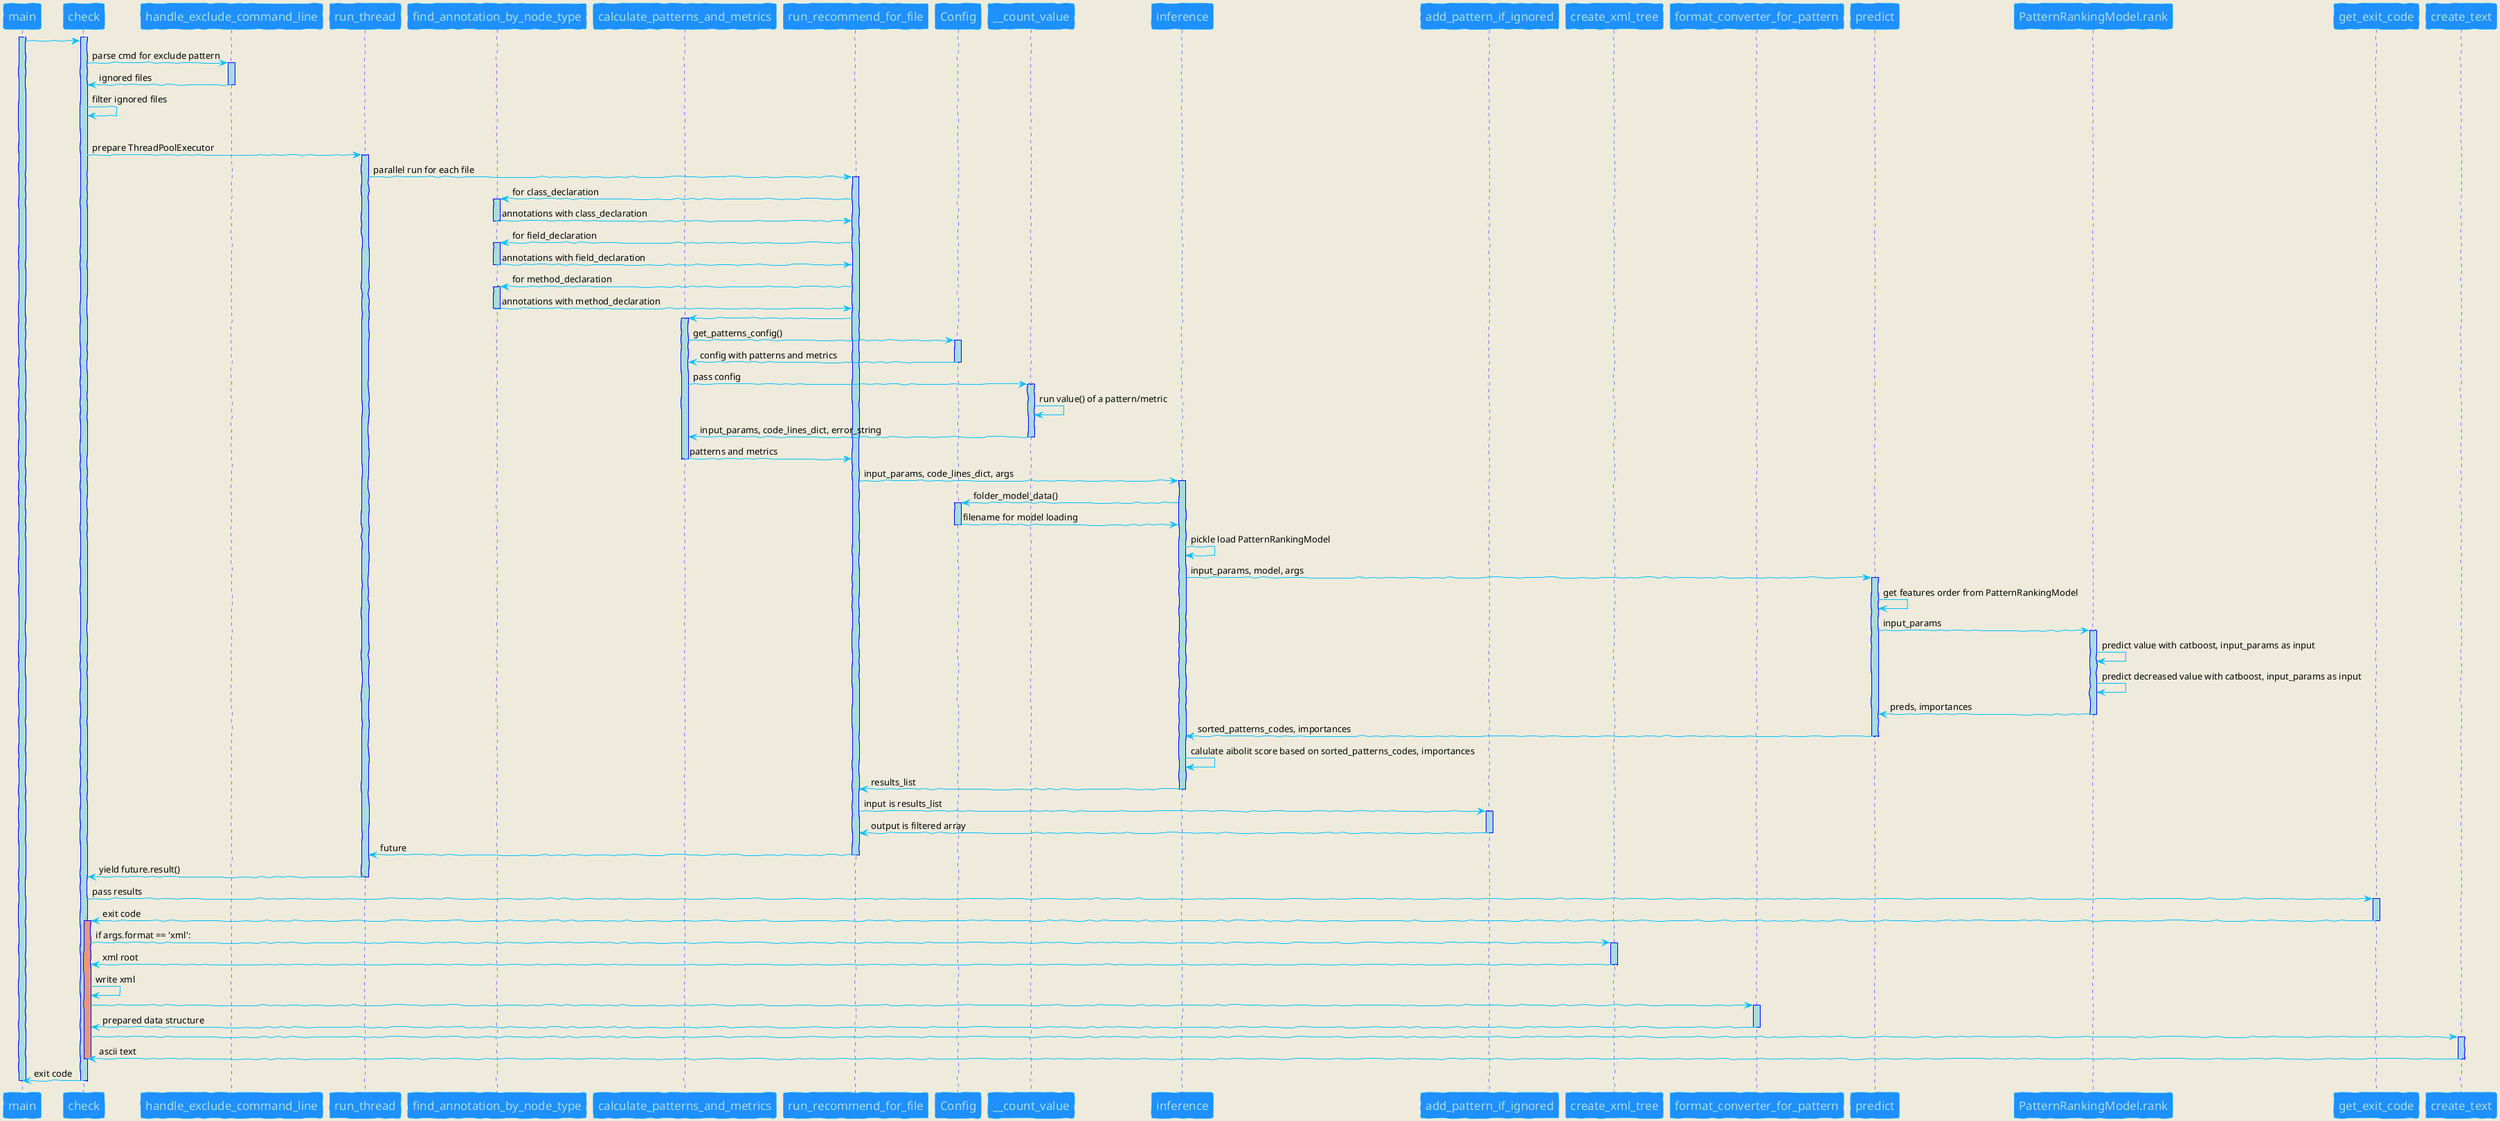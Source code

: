 @startuml

skinparam backgroundColor #EEEBDC
skinparam handwritten true

skinparam sequence {
ArrowColor DeepSkyBlue
ActorBorderColor DeepSkyBlue
LifeLineBorderColor blue
LifeLineBackgroundColor #A9DCDF

ParticipantBorderColor DeepSkyBlue
ParticipantBackgroundColor DodgerBlue
ParticipantFontName Impact
ParticipantFontSize 17
ParticipantFontColor #A9DCDF

ActorBackgroundColor aqua
ActorFontColor DeepSkyBlue
ActorFontSize 17
ActorFontName Aapex
}

participant "main" as main
participant "check" as check
participant "handle_exclude_command_line" as handle_exclude_command_line
participant "run_thread" as run_thread
participant "run_recommend_for_file" as run_recommend_for_file
participant "find_annotation_by_node_type" as find_annotation_by_node_type
participant "run_recommend_for_file" as run_recommend_for_file
participant "calculate_patterns_and_metrics" as calculate_patterns_and_metrics
participant "run_recommend_for_file" as run_recommend_for_file
participant "Config" as Config
participant "__count_value" as __count_value
participant "inference" as inference
participant "add_pattern_if_ignored" as add_pattern_if_ignored
participant "create_xml_tree" as create_xml_tree
participant "get_exit_code" as get_exit_code
participant "format_converter_for_pattern" as format_converter_for_pattern
participant "predict" as predict
participant "PatternRankingModel.rank" as PatternRankingModel.rank
participant "get_exit_code" as get_exit_code

activate main
activate check
main -> check
check -> handle_exclude_command_line: parse cmd for exclude pattern
activate handle_exclude_command_line
handle_exclude_command_line -> check: ignored files
deactivate handle_exclude_command_line
check -> check: filter ignored files
|||
check -> run_thread: prepare ThreadPoolExecutor
activate run_thread
run_thread -> run_recommend_for_file: parallel run for each file
activate run_recommend_for_file
run_recommend_for_file -> find_annotation_by_node_type: for class_declaration
activate find_annotation_by_node_type
find_annotation_by_node_type -> run_recommend_for_file: annotations with class_declaration
deactivate find_annotation_by_node_type
run_recommend_for_file -> find_annotation_by_node_type: for field_declaration
activate find_annotation_by_node_type
find_annotation_by_node_type -> run_recommend_for_file: annotations with field_declaration
deactivate find_annotation_by_node_type
run_recommend_for_file -> find_annotation_by_node_type: for method_declaration
activate find_annotation_by_node_type
find_annotation_by_node_type -> run_recommend_for_file: annotations with method_declaration
deactivate find_annotation_by_node_type
run_recommend_for_file -> calculate_patterns_and_metrics
activate calculate_patterns_and_metrics
calculate_patterns_and_metrics -> Config: get_patterns_config()
activate Config
Config -> calculate_patterns_and_metrics: config with patterns and metrics
deactivate Config
calculate_patterns_and_metrics -> __count_value: pass config
activate __count_value
__count_value -> __count_value: run value() of a pattern/metric
__count_value -> calculate_patterns_and_metrics: input_params, code_lines_dict, error_string
deactivate __count_value
calculate_patterns_and_metrics -> run_recommend_for_file: patterns and metrics
deactivate calculate_patterns_and_metrics
run_recommend_for_file -> inference: input_params, code_lines_dict, args
activate inference
inference -> Config: folder_model_data()
activate Config
Config -> inference: filename for model loading
deactivate Config
inference -> inference: pickle load PatternRankingModel
inference -> predict: input_params, model, args
activate predict
predict -> predict: get features order from PatternRankingModel
predict-> PatternRankingModel.rank: input_params
activate PatternRankingModel.rank
PatternRankingModel.rank -> PatternRankingModel.rank: predict value with catboost, input_params as input
PatternRankingModel.rank -> PatternRankingModel.rank: predict decreased value with catboost, input_params as input
PatternRankingModel.rank -> predict: preds, importances
deactivate PatternRankingModel.rank
predict -> inference: sorted_patterns_codes, importances
deactivate predict
inference -> inference: calulate aibolit score based on sorted_patterns_codes, importances
inference -> run_recommend_for_file: results_list
deactivate inference
run_recommend_for_file -> add_pattern_if_ignored: input is results_list
activate add_pattern_if_ignored
{static} add_pattern_if_ignored -> run_recommend_for_file: output is filtered array
deactivate add_pattern_if_ignored
run_recommend_for_file -> run_thread: future
deactivate run_recommend_for_file
run_thread -> check: yield future.result()
deactivate run_thread

check -> get_exit_code: pass results
activate get_exit_code
get_exit_code -> check: exit code
deactivate get_exit_code

activate check   #DarkSalmon
check -> create_xml_tree: if args.format == 'xml':
activate create_xml_tree
create_xml_tree -> check: xml root
deactivate create_xml_tree
check -> check: write xml
check -> format_converter_for_pattern
activate format_converter_for_pattern
format_converter_for_pattern -> check: prepared data structure
deactivate format_converter_for_pattern
check -> create_text
activate create_text
create_text -> check: ascii text
deactivate create_text
deactivate check
check -> main: exit code
deactivate check
deactivate main
@enduml
